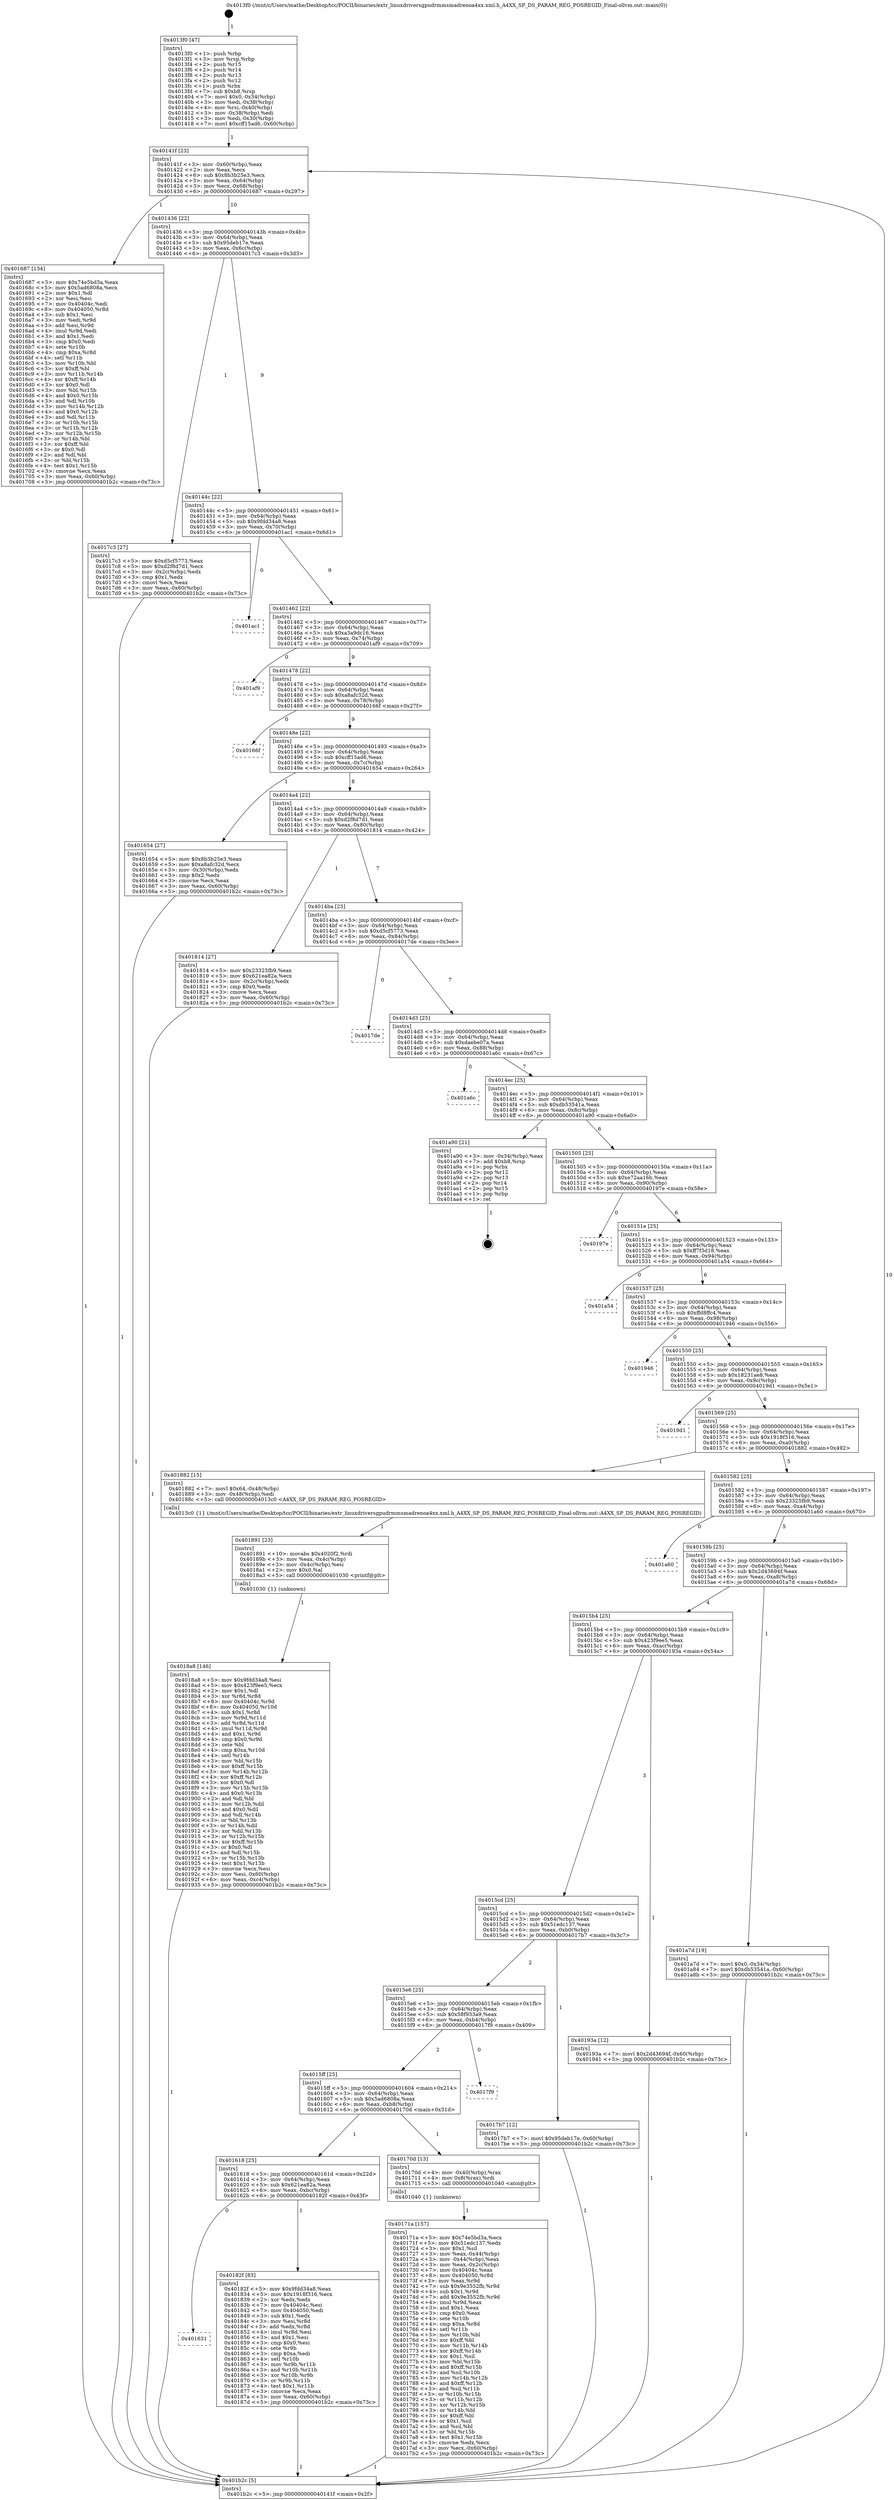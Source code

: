 digraph "0x4013f0" {
  label = "0x4013f0 (/mnt/c/Users/mathe/Desktop/tcc/POCII/binaries/extr_linuxdriversgpudrmmsmadrenoa4xx.xml.h_A4XX_SP_DS_PARAM_REG_POSREGID_Final-ollvm.out::main(0))"
  labelloc = "t"
  node[shape=record]

  Entry [label="",width=0.3,height=0.3,shape=circle,fillcolor=black,style=filled]
  "0x40141f" [label="{
     0x40141f [23]\l
     | [instrs]\l
     &nbsp;&nbsp;0x40141f \<+3\>: mov -0x60(%rbp),%eax\l
     &nbsp;&nbsp;0x401422 \<+2\>: mov %eax,%ecx\l
     &nbsp;&nbsp;0x401424 \<+6\>: sub $0x8b3b25e3,%ecx\l
     &nbsp;&nbsp;0x40142a \<+3\>: mov %eax,-0x64(%rbp)\l
     &nbsp;&nbsp;0x40142d \<+3\>: mov %ecx,-0x68(%rbp)\l
     &nbsp;&nbsp;0x401430 \<+6\>: je 0000000000401687 \<main+0x297\>\l
  }"]
  "0x401687" [label="{
     0x401687 [134]\l
     | [instrs]\l
     &nbsp;&nbsp;0x401687 \<+5\>: mov $0x74e5bd3a,%eax\l
     &nbsp;&nbsp;0x40168c \<+5\>: mov $0x5ad6808a,%ecx\l
     &nbsp;&nbsp;0x401691 \<+2\>: mov $0x1,%dl\l
     &nbsp;&nbsp;0x401693 \<+2\>: xor %esi,%esi\l
     &nbsp;&nbsp;0x401695 \<+7\>: mov 0x40404c,%edi\l
     &nbsp;&nbsp;0x40169c \<+8\>: mov 0x404050,%r8d\l
     &nbsp;&nbsp;0x4016a4 \<+3\>: sub $0x1,%esi\l
     &nbsp;&nbsp;0x4016a7 \<+3\>: mov %edi,%r9d\l
     &nbsp;&nbsp;0x4016aa \<+3\>: add %esi,%r9d\l
     &nbsp;&nbsp;0x4016ad \<+4\>: imul %r9d,%edi\l
     &nbsp;&nbsp;0x4016b1 \<+3\>: and $0x1,%edi\l
     &nbsp;&nbsp;0x4016b4 \<+3\>: cmp $0x0,%edi\l
     &nbsp;&nbsp;0x4016b7 \<+4\>: sete %r10b\l
     &nbsp;&nbsp;0x4016bb \<+4\>: cmp $0xa,%r8d\l
     &nbsp;&nbsp;0x4016bf \<+4\>: setl %r11b\l
     &nbsp;&nbsp;0x4016c3 \<+3\>: mov %r10b,%bl\l
     &nbsp;&nbsp;0x4016c6 \<+3\>: xor $0xff,%bl\l
     &nbsp;&nbsp;0x4016c9 \<+3\>: mov %r11b,%r14b\l
     &nbsp;&nbsp;0x4016cc \<+4\>: xor $0xff,%r14b\l
     &nbsp;&nbsp;0x4016d0 \<+3\>: xor $0x0,%dl\l
     &nbsp;&nbsp;0x4016d3 \<+3\>: mov %bl,%r15b\l
     &nbsp;&nbsp;0x4016d6 \<+4\>: and $0x0,%r15b\l
     &nbsp;&nbsp;0x4016da \<+3\>: and %dl,%r10b\l
     &nbsp;&nbsp;0x4016dd \<+3\>: mov %r14b,%r12b\l
     &nbsp;&nbsp;0x4016e0 \<+4\>: and $0x0,%r12b\l
     &nbsp;&nbsp;0x4016e4 \<+3\>: and %dl,%r11b\l
     &nbsp;&nbsp;0x4016e7 \<+3\>: or %r10b,%r15b\l
     &nbsp;&nbsp;0x4016ea \<+3\>: or %r11b,%r12b\l
     &nbsp;&nbsp;0x4016ed \<+3\>: xor %r12b,%r15b\l
     &nbsp;&nbsp;0x4016f0 \<+3\>: or %r14b,%bl\l
     &nbsp;&nbsp;0x4016f3 \<+3\>: xor $0xff,%bl\l
     &nbsp;&nbsp;0x4016f6 \<+3\>: or $0x0,%dl\l
     &nbsp;&nbsp;0x4016f9 \<+2\>: and %dl,%bl\l
     &nbsp;&nbsp;0x4016fb \<+3\>: or %bl,%r15b\l
     &nbsp;&nbsp;0x4016fe \<+4\>: test $0x1,%r15b\l
     &nbsp;&nbsp;0x401702 \<+3\>: cmovne %ecx,%eax\l
     &nbsp;&nbsp;0x401705 \<+3\>: mov %eax,-0x60(%rbp)\l
     &nbsp;&nbsp;0x401708 \<+5\>: jmp 0000000000401b2c \<main+0x73c\>\l
  }"]
  "0x401436" [label="{
     0x401436 [22]\l
     | [instrs]\l
     &nbsp;&nbsp;0x401436 \<+5\>: jmp 000000000040143b \<main+0x4b\>\l
     &nbsp;&nbsp;0x40143b \<+3\>: mov -0x64(%rbp),%eax\l
     &nbsp;&nbsp;0x40143e \<+5\>: sub $0x95deb17e,%eax\l
     &nbsp;&nbsp;0x401443 \<+3\>: mov %eax,-0x6c(%rbp)\l
     &nbsp;&nbsp;0x401446 \<+6\>: je 00000000004017c3 \<main+0x3d3\>\l
  }"]
  Exit [label="",width=0.3,height=0.3,shape=circle,fillcolor=black,style=filled,peripheries=2]
  "0x4017c3" [label="{
     0x4017c3 [27]\l
     | [instrs]\l
     &nbsp;&nbsp;0x4017c3 \<+5\>: mov $0xd5cf5773,%eax\l
     &nbsp;&nbsp;0x4017c8 \<+5\>: mov $0xd2f8d7d1,%ecx\l
     &nbsp;&nbsp;0x4017cd \<+3\>: mov -0x2c(%rbp),%edx\l
     &nbsp;&nbsp;0x4017d0 \<+3\>: cmp $0x1,%edx\l
     &nbsp;&nbsp;0x4017d3 \<+3\>: cmovl %ecx,%eax\l
     &nbsp;&nbsp;0x4017d6 \<+3\>: mov %eax,-0x60(%rbp)\l
     &nbsp;&nbsp;0x4017d9 \<+5\>: jmp 0000000000401b2c \<main+0x73c\>\l
  }"]
  "0x40144c" [label="{
     0x40144c [22]\l
     | [instrs]\l
     &nbsp;&nbsp;0x40144c \<+5\>: jmp 0000000000401451 \<main+0x61\>\l
     &nbsp;&nbsp;0x401451 \<+3\>: mov -0x64(%rbp),%eax\l
     &nbsp;&nbsp;0x401454 \<+5\>: sub $0x9fdd34a8,%eax\l
     &nbsp;&nbsp;0x401459 \<+3\>: mov %eax,-0x70(%rbp)\l
     &nbsp;&nbsp;0x40145c \<+6\>: je 0000000000401ac1 \<main+0x6d1\>\l
  }"]
  "0x4018a8" [label="{
     0x4018a8 [146]\l
     | [instrs]\l
     &nbsp;&nbsp;0x4018a8 \<+5\>: mov $0x9fdd34a8,%esi\l
     &nbsp;&nbsp;0x4018ad \<+5\>: mov $0x423f9ee5,%ecx\l
     &nbsp;&nbsp;0x4018b2 \<+2\>: mov $0x1,%dl\l
     &nbsp;&nbsp;0x4018b4 \<+3\>: xor %r8d,%r8d\l
     &nbsp;&nbsp;0x4018b7 \<+8\>: mov 0x40404c,%r9d\l
     &nbsp;&nbsp;0x4018bf \<+8\>: mov 0x404050,%r10d\l
     &nbsp;&nbsp;0x4018c7 \<+4\>: sub $0x1,%r8d\l
     &nbsp;&nbsp;0x4018cb \<+3\>: mov %r9d,%r11d\l
     &nbsp;&nbsp;0x4018ce \<+3\>: add %r8d,%r11d\l
     &nbsp;&nbsp;0x4018d1 \<+4\>: imul %r11d,%r9d\l
     &nbsp;&nbsp;0x4018d5 \<+4\>: and $0x1,%r9d\l
     &nbsp;&nbsp;0x4018d9 \<+4\>: cmp $0x0,%r9d\l
     &nbsp;&nbsp;0x4018dd \<+3\>: sete %bl\l
     &nbsp;&nbsp;0x4018e0 \<+4\>: cmp $0xa,%r10d\l
     &nbsp;&nbsp;0x4018e4 \<+4\>: setl %r14b\l
     &nbsp;&nbsp;0x4018e8 \<+3\>: mov %bl,%r15b\l
     &nbsp;&nbsp;0x4018eb \<+4\>: xor $0xff,%r15b\l
     &nbsp;&nbsp;0x4018ef \<+3\>: mov %r14b,%r12b\l
     &nbsp;&nbsp;0x4018f2 \<+4\>: xor $0xff,%r12b\l
     &nbsp;&nbsp;0x4018f6 \<+3\>: xor $0x0,%dl\l
     &nbsp;&nbsp;0x4018f9 \<+3\>: mov %r15b,%r13b\l
     &nbsp;&nbsp;0x4018fc \<+4\>: and $0x0,%r13b\l
     &nbsp;&nbsp;0x401900 \<+2\>: and %dl,%bl\l
     &nbsp;&nbsp;0x401902 \<+3\>: mov %r12b,%dil\l
     &nbsp;&nbsp;0x401905 \<+4\>: and $0x0,%dil\l
     &nbsp;&nbsp;0x401909 \<+3\>: and %dl,%r14b\l
     &nbsp;&nbsp;0x40190c \<+3\>: or %bl,%r13b\l
     &nbsp;&nbsp;0x40190f \<+3\>: or %r14b,%dil\l
     &nbsp;&nbsp;0x401912 \<+3\>: xor %dil,%r13b\l
     &nbsp;&nbsp;0x401915 \<+3\>: or %r12b,%r15b\l
     &nbsp;&nbsp;0x401918 \<+4\>: xor $0xff,%r15b\l
     &nbsp;&nbsp;0x40191c \<+3\>: or $0x0,%dl\l
     &nbsp;&nbsp;0x40191f \<+3\>: and %dl,%r15b\l
     &nbsp;&nbsp;0x401922 \<+3\>: or %r15b,%r13b\l
     &nbsp;&nbsp;0x401925 \<+4\>: test $0x1,%r13b\l
     &nbsp;&nbsp;0x401929 \<+3\>: cmovne %ecx,%esi\l
     &nbsp;&nbsp;0x40192c \<+3\>: mov %esi,-0x60(%rbp)\l
     &nbsp;&nbsp;0x40192f \<+6\>: mov %eax,-0xc4(%rbp)\l
     &nbsp;&nbsp;0x401935 \<+5\>: jmp 0000000000401b2c \<main+0x73c\>\l
  }"]
  "0x401ac1" [label="{
     0x401ac1\l
  }", style=dashed]
  "0x401462" [label="{
     0x401462 [22]\l
     | [instrs]\l
     &nbsp;&nbsp;0x401462 \<+5\>: jmp 0000000000401467 \<main+0x77\>\l
     &nbsp;&nbsp;0x401467 \<+3\>: mov -0x64(%rbp),%eax\l
     &nbsp;&nbsp;0x40146a \<+5\>: sub $0xa3a9dc16,%eax\l
     &nbsp;&nbsp;0x40146f \<+3\>: mov %eax,-0x74(%rbp)\l
     &nbsp;&nbsp;0x401472 \<+6\>: je 0000000000401af9 \<main+0x709\>\l
  }"]
  "0x401891" [label="{
     0x401891 [23]\l
     | [instrs]\l
     &nbsp;&nbsp;0x401891 \<+10\>: movabs $0x4020f2,%rdi\l
     &nbsp;&nbsp;0x40189b \<+3\>: mov %eax,-0x4c(%rbp)\l
     &nbsp;&nbsp;0x40189e \<+3\>: mov -0x4c(%rbp),%esi\l
     &nbsp;&nbsp;0x4018a1 \<+2\>: mov $0x0,%al\l
     &nbsp;&nbsp;0x4018a3 \<+5\>: call 0000000000401030 \<printf@plt\>\l
     | [calls]\l
     &nbsp;&nbsp;0x401030 \{1\} (unknown)\l
  }"]
  "0x401af9" [label="{
     0x401af9\l
  }", style=dashed]
  "0x401478" [label="{
     0x401478 [22]\l
     | [instrs]\l
     &nbsp;&nbsp;0x401478 \<+5\>: jmp 000000000040147d \<main+0x8d\>\l
     &nbsp;&nbsp;0x40147d \<+3\>: mov -0x64(%rbp),%eax\l
     &nbsp;&nbsp;0x401480 \<+5\>: sub $0xa8afc32d,%eax\l
     &nbsp;&nbsp;0x401485 \<+3\>: mov %eax,-0x78(%rbp)\l
     &nbsp;&nbsp;0x401488 \<+6\>: je 000000000040166f \<main+0x27f\>\l
  }"]
  "0x401631" [label="{
     0x401631\l
  }", style=dashed]
  "0x40166f" [label="{
     0x40166f\l
  }", style=dashed]
  "0x40148e" [label="{
     0x40148e [22]\l
     | [instrs]\l
     &nbsp;&nbsp;0x40148e \<+5\>: jmp 0000000000401493 \<main+0xa3\>\l
     &nbsp;&nbsp;0x401493 \<+3\>: mov -0x64(%rbp),%eax\l
     &nbsp;&nbsp;0x401496 \<+5\>: sub $0xcff15ad6,%eax\l
     &nbsp;&nbsp;0x40149b \<+3\>: mov %eax,-0x7c(%rbp)\l
     &nbsp;&nbsp;0x40149e \<+6\>: je 0000000000401654 \<main+0x264\>\l
  }"]
  "0x40182f" [label="{
     0x40182f [83]\l
     | [instrs]\l
     &nbsp;&nbsp;0x40182f \<+5\>: mov $0x9fdd34a8,%eax\l
     &nbsp;&nbsp;0x401834 \<+5\>: mov $0x1918f316,%ecx\l
     &nbsp;&nbsp;0x401839 \<+2\>: xor %edx,%edx\l
     &nbsp;&nbsp;0x40183b \<+7\>: mov 0x40404c,%esi\l
     &nbsp;&nbsp;0x401842 \<+7\>: mov 0x404050,%edi\l
     &nbsp;&nbsp;0x401849 \<+3\>: sub $0x1,%edx\l
     &nbsp;&nbsp;0x40184c \<+3\>: mov %esi,%r8d\l
     &nbsp;&nbsp;0x40184f \<+3\>: add %edx,%r8d\l
     &nbsp;&nbsp;0x401852 \<+4\>: imul %r8d,%esi\l
     &nbsp;&nbsp;0x401856 \<+3\>: and $0x1,%esi\l
     &nbsp;&nbsp;0x401859 \<+3\>: cmp $0x0,%esi\l
     &nbsp;&nbsp;0x40185c \<+4\>: sete %r9b\l
     &nbsp;&nbsp;0x401860 \<+3\>: cmp $0xa,%edi\l
     &nbsp;&nbsp;0x401863 \<+4\>: setl %r10b\l
     &nbsp;&nbsp;0x401867 \<+3\>: mov %r9b,%r11b\l
     &nbsp;&nbsp;0x40186a \<+3\>: and %r10b,%r11b\l
     &nbsp;&nbsp;0x40186d \<+3\>: xor %r10b,%r9b\l
     &nbsp;&nbsp;0x401870 \<+3\>: or %r9b,%r11b\l
     &nbsp;&nbsp;0x401873 \<+4\>: test $0x1,%r11b\l
     &nbsp;&nbsp;0x401877 \<+3\>: cmovne %ecx,%eax\l
     &nbsp;&nbsp;0x40187a \<+3\>: mov %eax,-0x60(%rbp)\l
     &nbsp;&nbsp;0x40187d \<+5\>: jmp 0000000000401b2c \<main+0x73c\>\l
  }"]
  "0x401654" [label="{
     0x401654 [27]\l
     | [instrs]\l
     &nbsp;&nbsp;0x401654 \<+5\>: mov $0x8b3b25e3,%eax\l
     &nbsp;&nbsp;0x401659 \<+5\>: mov $0xa8afc32d,%ecx\l
     &nbsp;&nbsp;0x40165e \<+3\>: mov -0x30(%rbp),%edx\l
     &nbsp;&nbsp;0x401661 \<+3\>: cmp $0x2,%edx\l
     &nbsp;&nbsp;0x401664 \<+3\>: cmovne %ecx,%eax\l
     &nbsp;&nbsp;0x401667 \<+3\>: mov %eax,-0x60(%rbp)\l
     &nbsp;&nbsp;0x40166a \<+5\>: jmp 0000000000401b2c \<main+0x73c\>\l
  }"]
  "0x4014a4" [label="{
     0x4014a4 [22]\l
     | [instrs]\l
     &nbsp;&nbsp;0x4014a4 \<+5\>: jmp 00000000004014a9 \<main+0xb9\>\l
     &nbsp;&nbsp;0x4014a9 \<+3\>: mov -0x64(%rbp),%eax\l
     &nbsp;&nbsp;0x4014ac \<+5\>: sub $0xd2f8d7d1,%eax\l
     &nbsp;&nbsp;0x4014b1 \<+3\>: mov %eax,-0x80(%rbp)\l
     &nbsp;&nbsp;0x4014b4 \<+6\>: je 0000000000401814 \<main+0x424\>\l
  }"]
  "0x401b2c" [label="{
     0x401b2c [5]\l
     | [instrs]\l
     &nbsp;&nbsp;0x401b2c \<+5\>: jmp 000000000040141f \<main+0x2f\>\l
  }"]
  "0x4013f0" [label="{
     0x4013f0 [47]\l
     | [instrs]\l
     &nbsp;&nbsp;0x4013f0 \<+1\>: push %rbp\l
     &nbsp;&nbsp;0x4013f1 \<+3\>: mov %rsp,%rbp\l
     &nbsp;&nbsp;0x4013f4 \<+2\>: push %r15\l
     &nbsp;&nbsp;0x4013f6 \<+2\>: push %r14\l
     &nbsp;&nbsp;0x4013f8 \<+2\>: push %r13\l
     &nbsp;&nbsp;0x4013fa \<+2\>: push %r12\l
     &nbsp;&nbsp;0x4013fc \<+1\>: push %rbx\l
     &nbsp;&nbsp;0x4013fd \<+7\>: sub $0xb8,%rsp\l
     &nbsp;&nbsp;0x401404 \<+7\>: movl $0x0,-0x34(%rbp)\l
     &nbsp;&nbsp;0x40140b \<+3\>: mov %edi,-0x38(%rbp)\l
     &nbsp;&nbsp;0x40140e \<+4\>: mov %rsi,-0x40(%rbp)\l
     &nbsp;&nbsp;0x401412 \<+3\>: mov -0x38(%rbp),%edi\l
     &nbsp;&nbsp;0x401415 \<+3\>: mov %edi,-0x30(%rbp)\l
     &nbsp;&nbsp;0x401418 \<+7\>: movl $0xcff15ad6,-0x60(%rbp)\l
  }"]
  "0x40171a" [label="{
     0x40171a [157]\l
     | [instrs]\l
     &nbsp;&nbsp;0x40171a \<+5\>: mov $0x74e5bd3a,%ecx\l
     &nbsp;&nbsp;0x40171f \<+5\>: mov $0x51edc137,%edx\l
     &nbsp;&nbsp;0x401724 \<+3\>: mov $0x1,%sil\l
     &nbsp;&nbsp;0x401727 \<+3\>: mov %eax,-0x44(%rbp)\l
     &nbsp;&nbsp;0x40172a \<+3\>: mov -0x44(%rbp),%eax\l
     &nbsp;&nbsp;0x40172d \<+3\>: mov %eax,-0x2c(%rbp)\l
     &nbsp;&nbsp;0x401730 \<+7\>: mov 0x40404c,%eax\l
     &nbsp;&nbsp;0x401737 \<+8\>: mov 0x404050,%r8d\l
     &nbsp;&nbsp;0x40173f \<+3\>: mov %eax,%r9d\l
     &nbsp;&nbsp;0x401742 \<+7\>: sub $0x9e3552fb,%r9d\l
     &nbsp;&nbsp;0x401749 \<+4\>: sub $0x1,%r9d\l
     &nbsp;&nbsp;0x40174d \<+7\>: add $0x9e3552fb,%r9d\l
     &nbsp;&nbsp;0x401754 \<+4\>: imul %r9d,%eax\l
     &nbsp;&nbsp;0x401758 \<+3\>: and $0x1,%eax\l
     &nbsp;&nbsp;0x40175b \<+3\>: cmp $0x0,%eax\l
     &nbsp;&nbsp;0x40175e \<+4\>: sete %r10b\l
     &nbsp;&nbsp;0x401762 \<+4\>: cmp $0xa,%r8d\l
     &nbsp;&nbsp;0x401766 \<+4\>: setl %r11b\l
     &nbsp;&nbsp;0x40176a \<+3\>: mov %r10b,%bl\l
     &nbsp;&nbsp;0x40176d \<+3\>: xor $0xff,%bl\l
     &nbsp;&nbsp;0x401770 \<+3\>: mov %r11b,%r14b\l
     &nbsp;&nbsp;0x401773 \<+4\>: xor $0xff,%r14b\l
     &nbsp;&nbsp;0x401777 \<+4\>: xor $0x1,%sil\l
     &nbsp;&nbsp;0x40177b \<+3\>: mov %bl,%r15b\l
     &nbsp;&nbsp;0x40177e \<+4\>: and $0xff,%r15b\l
     &nbsp;&nbsp;0x401782 \<+3\>: and %sil,%r10b\l
     &nbsp;&nbsp;0x401785 \<+3\>: mov %r14b,%r12b\l
     &nbsp;&nbsp;0x401788 \<+4\>: and $0xff,%r12b\l
     &nbsp;&nbsp;0x40178c \<+3\>: and %sil,%r11b\l
     &nbsp;&nbsp;0x40178f \<+3\>: or %r10b,%r15b\l
     &nbsp;&nbsp;0x401792 \<+3\>: or %r11b,%r12b\l
     &nbsp;&nbsp;0x401795 \<+3\>: xor %r12b,%r15b\l
     &nbsp;&nbsp;0x401798 \<+3\>: or %r14b,%bl\l
     &nbsp;&nbsp;0x40179b \<+3\>: xor $0xff,%bl\l
     &nbsp;&nbsp;0x40179e \<+4\>: or $0x1,%sil\l
     &nbsp;&nbsp;0x4017a2 \<+3\>: and %sil,%bl\l
     &nbsp;&nbsp;0x4017a5 \<+3\>: or %bl,%r15b\l
     &nbsp;&nbsp;0x4017a8 \<+4\>: test $0x1,%r15b\l
     &nbsp;&nbsp;0x4017ac \<+3\>: cmovne %edx,%ecx\l
     &nbsp;&nbsp;0x4017af \<+3\>: mov %ecx,-0x60(%rbp)\l
     &nbsp;&nbsp;0x4017b2 \<+5\>: jmp 0000000000401b2c \<main+0x73c\>\l
  }"]
  "0x401814" [label="{
     0x401814 [27]\l
     | [instrs]\l
     &nbsp;&nbsp;0x401814 \<+5\>: mov $0x23325fb9,%eax\l
     &nbsp;&nbsp;0x401819 \<+5\>: mov $0x621ea82a,%ecx\l
     &nbsp;&nbsp;0x40181e \<+3\>: mov -0x2c(%rbp),%edx\l
     &nbsp;&nbsp;0x401821 \<+3\>: cmp $0x0,%edx\l
     &nbsp;&nbsp;0x401824 \<+3\>: cmove %ecx,%eax\l
     &nbsp;&nbsp;0x401827 \<+3\>: mov %eax,-0x60(%rbp)\l
     &nbsp;&nbsp;0x40182a \<+5\>: jmp 0000000000401b2c \<main+0x73c\>\l
  }"]
  "0x4014ba" [label="{
     0x4014ba [25]\l
     | [instrs]\l
     &nbsp;&nbsp;0x4014ba \<+5\>: jmp 00000000004014bf \<main+0xcf\>\l
     &nbsp;&nbsp;0x4014bf \<+3\>: mov -0x64(%rbp),%eax\l
     &nbsp;&nbsp;0x4014c2 \<+5\>: sub $0xd5cf5773,%eax\l
     &nbsp;&nbsp;0x4014c7 \<+6\>: mov %eax,-0x84(%rbp)\l
     &nbsp;&nbsp;0x4014cd \<+6\>: je 00000000004017de \<main+0x3ee\>\l
  }"]
  "0x401618" [label="{
     0x401618 [25]\l
     | [instrs]\l
     &nbsp;&nbsp;0x401618 \<+5\>: jmp 000000000040161d \<main+0x22d\>\l
     &nbsp;&nbsp;0x40161d \<+3\>: mov -0x64(%rbp),%eax\l
     &nbsp;&nbsp;0x401620 \<+5\>: sub $0x621ea82a,%eax\l
     &nbsp;&nbsp;0x401625 \<+6\>: mov %eax,-0xbc(%rbp)\l
     &nbsp;&nbsp;0x40162b \<+6\>: je 000000000040182f \<main+0x43f\>\l
  }"]
  "0x4017de" [label="{
     0x4017de\l
  }", style=dashed]
  "0x4014d3" [label="{
     0x4014d3 [25]\l
     | [instrs]\l
     &nbsp;&nbsp;0x4014d3 \<+5\>: jmp 00000000004014d8 \<main+0xe8\>\l
     &nbsp;&nbsp;0x4014d8 \<+3\>: mov -0x64(%rbp),%eax\l
     &nbsp;&nbsp;0x4014db \<+5\>: sub $0xdaebe07a,%eax\l
     &nbsp;&nbsp;0x4014e0 \<+6\>: mov %eax,-0x88(%rbp)\l
     &nbsp;&nbsp;0x4014e6 \<+6\>: je 0000000000401a6c \<main+0x67c\>\l
  }"]
  "0x40170d" [label="{
     0x40170d [13]\l
     | [instrs]\l
     &nbsp;&nbsp;0x40170d \<+4\>: mov -0x40(%rbp),%rax\l
     &nbsp;&nbsp;0x401711 \<+4\>: mov 0x8(%rax),%rdi\l
     &nbsp;&nbsp;0x401715 \<+5\>: call 0000000000401040 \<atoi@plt\>\l
     | [calls]\l
     &nbsp;&nbsp;0x401040 \{1\} (unknown)\l
  }"]
  "0x401a6c" [label="{
     0x401a6c\l
  }", style=dashed]
  "0x4014ec" [label="{
     0x4014ec [25]\l
     | [instrs]\l
     &nbsp;&nbsp;0x4014ec \<+5\>: jmp 00000000004014f1 \<main+0x101\>\l
     &nbsp;&nbsp;0x4014f1 \<+3\>: mov -0x64(%rbp),%eax\l
     &nbsp;&nbsp;0x4014f4 \<+5\>: sub $0xdb53541a,%eax\l
     &nbsp;&nbsp;0x4014f9 \<+6\>: mov %eax,-0x8c(%rbp)\l
     &nbsp;&nbsp;0x4014ff \<+6\>: je 0000000000401a90 \<main+0x6a0\>\l
  }"]
  "0x4015ff" [label="{
     0x4015ff [25]\l
     | [instrs]\l
     &nbsp;&nbsp;0x4015ff \<+5\>: jmp 0000000000401604 \<main+0x214\>\l
     &nbsp;&nbsp;0x401604 \<+3\>: mov -0x64(%rbp),%eax\l
     &nbsp;&nbsp;0x401607 \<+5\>: sub $0x5ad6808a,%eax\l
     &nbsp;&nbsp;0x40160c \<+6\>: mov %eax,-0xb8(%rbp)\l
     &nbsp;&nbsp;0x401612 \<+6\>: je 000000000040170d \<main+0x31d\>\l
  }"]
  "0x401a90" [label="{
     0x401a90 [21]\l
     | [instrs]\l
     &nbsp;&nbsp;0x401a90 \<+3\>: mov -0x34(%rbp),%eax\l
     &nbsp;&nbsp;0x401a93 \<+7\>: add $0xb8,%rsp\l
     &nbsp;&nbsp;0x401a9a \<+1\>: pop %rbx\l
     &nbsp;&nbsp;0x401a9b \<+2\>: pop %r12\l
     &nbsp;&nbsp;0x401a9d \<+2\>: pop %r13\l
     &nbsp;&nbsp;0x401a9f \<+2\>: pop %r14\l
     &nbsp;&nbsp;0x401aa1 \<+2\>: pop %r15\l
     &nbsp;&nbsp;0x401aa3 \<+1\>: pop %rbp\l
     &nbsp;&nbsp;0x401aa4 \<+1\>: ret\l
  }"]
  "0x401505" [label="{
     0x401505 [25]\l
     | [instrs]\l
     &nbsp;&nbsp;0x401505 \<+5\>: jmp 000000000040150a \<main+0x11a\>\l
     &nbsp;&nbsp;0x40150a \<+3\>: mov -0x64(%rbp),%eax\l
     &nbsp;&nbsp;0x40150d \<+5\>: sub $0xe72aa16b,%eax\l
     &nbsp;&nbsp;0x401512 \<+6\>: mov %eax,-0x90(%rbp)\l
     &nbsp;&nbsp;0x401518 \<+6\>: je 000000000040197e \<main+0x58e\>\l
  }"]
  "0x4017f9" [label="{
     0x4017f9\l
  }", style=dashed]
  "0x40197e" [label="{
     0x40197e\l
  }", style=dashed]
  "0x40151e" [label="{
     0x40151e [25]\l
     | [instrs]\l
     &nbsp;&nbsp;0x40151e \<+5\>: jmp 0000000000401523 \<main+0x133\>\l
     &nbsp;&nbsp;0x401523 \<+3\>: mov -0x64(%rbp),%eax\l
     &nbsp;&nbsp;0x401526 \<+5\>: sub $0xff7f3d18,%eax\l
     &nbsp;&nbsp;0x40152b \<+6\>: mov %eax,-0x94(%rbp)\l
     &nbsp;&nbsp;0x401531 \<+6\>: je 0000000000401a54 \<main+0x664\>\l
  }"]
  "0x4015e6" [label="{
     0x4015e6 [25]\l
     | [instrs]\l
     &nbsp;&nbsp;0x4015e6 \<+5\>: jmp 00000000004015eb \<main+0x1fb\>\l
     &nbsp;&nbsp;0x4015eb \<+3\>: mov -0x64(%rbp),%eax\l
     &nbsp;&nbsp;0x4015ee \<+5\>: sub $0x58f933a9,%eax\l
     &nbsp;&nbsp;0x4015f3 \<+6\>: mov %eax,-0xb4(%rbp)\l
     &nbsp;&nbsp;0x4015f9 \<+6\>: je 00000000004017f9 \<main+0x409\>\l
  }"]
  "0x401a54" [label="{
     0x401a54\l
  }", style=dashed]
  "0x401537" [label="{
     0x401537 [25]\l
     | [instrs]\l
     &nbsp;&nbsp;0x401537 \<+5\>: jmp 000000000040153c \<main+0x14c\>\l
     &nbsp;&nbsp;0x40153c \<+3\>: mov -0x64(%rbp),%eax\l
     &nbsp;&nbsp;0x40153f \<+5\>: sub $0xffd8ffc4,%eax\l
     &nbsp;&nbsp;0x401544 \<+6\>: mov %eax,-0x98(%rbp)\l
     &nbsp;&nbsp;0x40154a \<+6\>: je 0000000000401946 \<main+0x556\>\l
  }"]
  "0x4017b7" [label="{
     0x4017b7 [12]\l
     | [instrs]\l
     &nbsp;&nbsp;0x4017b7 \<+7\>: movl $0x95deb17e,-0x60(%rbp)\l
     &nbsp;&nbsp;0x4017be \<+5\>: jmp 0000000000401b2c \<main+0x73c\>\l
  }"]
  "0x401946" [label="{
     0x401946\l
  }", style=dashed]
  "0x401550" [label="{
     0x401550 [25]\l
     | [instrs]\l
     &nbsp;&nbsp;0x401550 \<+5\>: jmp 0000000000401555 \<main+0x165\>\l
     &nbsp;&nbsp;0x401555 \<+3\>: mov -0x64(%rbp),%eax\l
     &nbsp;&nbsp;0x401558 \<+5\>: sub $0x18231ae8,%eax\l
     &nbsp;&nbsp;0x40155d \<+6\>: mov %eax,-0x9c(%rbp)\l
     &nbsp;&nbsp;0x401563 \<+6\>: je 00000000004019d1 \<main+0x5e1\>\l
  }"]
  "0x4015cd" [label="{
     0x4015cd [25]\l
     | [instrs]\l
     &nbsp;&nbsp;0x4015cd \<+5\>: jmp 00000000004015d2 \<main+0x1e2\>\l
     &nbsp;&nbsp;0x4015d2 \<+3\>: mov -0x64(%rbp),%eax\l
     &nbsp;&nbsp;0x4015d5 \<+5\>: sub $0x51edc137,%eax\l
     &nbsp;&nbsp;0x4015da \<+6\>: mov %eax,-0xb0(%rbp)\l
     &nbsp;&nbsp;0x4015e0 \<+6\>: je 00000000004017b7 \<main+0x3c7\>\l
  }"]
  "0x4019d1" [label="{
     0x4019d1\l
  }", style=dashed]
  "0x401569" [label="{
     0x401569 [25]\l
     | [instrs]\l
     &nbsp;&nbsp;0x401569 \<+5\>: jmp 000000000040156e \<main+0x17e\>\l
     &nbsp;&nbsp;0x40156e \<+3\>: mov -0x64(%rbp),%eax\l
     &nbsp;&nbsp;0x401571 \<+5\>: sub $0x1918f316,%eax\l
     &nbsp;&nbsp;0x401576 \<+6\>: mov %eax,-0xa0(%rbp)\l
     &nbsp;&nbsp;0x40157c \<+6\>: je 0000000000401882 \<main+0x492\>\l
  }"]
  "0x40193a" [label="{
     0x40193a [12]\l
     | [instrs]\l
     &nbsp;&nbsp;0x40193a \<+7\>: movl $0x2d43694f,-0x60(%rbp)\l
     &nbsp;&nbsp;0x401941 \<+5\>: jmp 0000000000401b2c \<main+0x73c\>\l
  }"]
  "0x401882" [label="{
     0x401882 [15]\l
     | [instrs]\l
     &nbsp;&nbsp;0x401882 \<+7\>: movl $0x64,-0x48(%rbp)\l
     &nbsp;&nbsp;0x401889 \<+3\>: mov -0x48(%rbp),%edi\l
     &nbsp;&nbsp;0x40188c \<+5\>: call 00000000004013c0 \<A4XX_SP_DS_PARAM_REG_POSREGID\>\l
     | [calls]\l
     &nbsp;&nbsp;0x4013c0 \{1\} (/mnt/c/Users/mathe/Desktop/tcc/POCII/binaries/extr_linuxdriversgpudrmmsmadrenoa4xx.xml.h_A4XX_SP_DS_PARAM_REG_POSREGID_Final-ollvm.out::A4XX_SP_DS_PARAM_REG_POSREGID)\l
  }"]
  "0x401582" [label="{
     0x401582 [25]\l
     | [instrs]\l
     &nbsp;&nbsp;0x401582 \<+5\>: jmp 0000000000401587 \<main+0x197\>\l
     &nbsp;&nbsp;0x401587 \<+3\>: mov -0x64(%rbp),%eax\l
     &nbsp;&nbsp;0x40158a \<+5\>: sub $0x23325fb9,%eax\l
     &nbsp;&nbsp;0x40158f \<+6\>: mov %eax,-0xa4(%rbp)\l
     &nbsp;&nbsp;0x401595 \<+6\>: je 0000000000401a60 \<main+0x670\>\l
  }"]
  "0x4015b4" [label="{
     0x4015b4 [25]\l
     | [instrs]\l
     &nbsp;&nbsp;0x4015b4 \<+5\>: jmp 00000000004015b9 \<main+0x1c9\>\l
     &nbsp;&nbsp;0x4015b9 \<+3\>: mov -0x64(%rbp),%eax\l
     &nbsp;&nbsp;0x4015bc \<+5\>: sub $0x423f9ee5,%eax\l
     &nbsp;&nbsp;0x4015c1 \<+6\>: mov %eax,-0xac(%rbp)\l
     &nbsp;&nbsp;0x4015c7 \<+6\>: je 000000000040193a \<main+0x54a\>\l
  }"]
  "0x401a60" [label="{
     0x401a60\l
  }", style=dashed]
  "0x40159b" [label="{
     0x40159b [25]\l
     | [instrs]\l
     &nbsp;&nbsp;0x40159b \<+5\>: jmp 00000000004015a0 \<main+0x1b0\>\l
     &nbsp;&nbsp;0x4015a0 \<+3\>: mov -0x64(%rbp),%eax\l
     &nbsp;&nbsp;0x4015a3 \<+5\>: sub $0x2d43694f,%eax\l
     &nbsp;&nbsp;0x4015a8 \<+6\>: mov %eax,-0xa8(%rbp)\l
     &nbsp;&nbsp;0x4015ae \<+6\>: je 0000000000401a7d \<main+0x68d\>\l
  }"]
  "0x401a7d" [label="{
     0x401a7d [19]\l
     | [instrs]\l
     &nbsp;&nbsp;0x401a7d \<+7\>: movl $0x0,-0x34(%rbp)\l
     &nbsp;&nbsp;0x401a84 \<+7\>: movl $0xdb53541a,-0x60(%rbp)\l
     &nbsp;&nbsp;0x401a8b \<+5\>: jmp 0000000000401b2c \<main+0x73c\>\l
  }"]
  Entry -> "0x4013f0" [label=" 1"]
  "0x40141f" -> "0x401687" [label=" 1"]
  "0x40141f" -> "0x401436" [label=" 10"]
  "0x401a90" -> Exit [label=" 1"]
  "0x401436" -> "0x4017c3" [label=" 1"]
  "0x401436" -> "0x40144c" [label=" 9"]
  "0x401a7d" -> "0x401b2c" [label=" 1"]
  "0x40144c" -> "0x401ac1" [label=" 0"]
  "0x40144c" -> "0x401462" [label=" 9"]
  "0x40193a" -> "0x401b2c" [label=" 1"]
  "0x401462" -> "0x401af9" [label=" 0"]
  "0x401462" -> "0x401478" [label=" 9"]
  "0x4018a8" -> "0x401b2c" [label=" 1"]
  "0x401478" -> "0x40166f" [label=" 0"]
  "0x401478" -> "0x40148e" [label=" 9"]
  "0x401891" -> "0x4018a8" [label=" 1"]
  "0x40148e" -> "0x401654" [label=" 1"]
  "0x40148e" -> "0x4014a4" [label=" 8"]
  "0x401654" -> "0x401b2c" [label=" 1"]
  "0x4013f0" -> "0x40141f" [label=" 1"]
  "0x401b2c" -> "0x40141f" [label=" 10"]
  "0x401687" -> "0x401b2c" [label=" 1"]
  "0x401882" -> "0x401891" [label=" 1"]
  "0x4014a4" -> "0x401814" [label=" 1"]
  "0x4014a4" -> "0x4014ba" [label=" 7"]
  "0x401618" -> "0x401631" [label=" 0"]
  "0x4014ba" -> "0x4017de" [label=" 0"]
  "0x4014ba" -> "0x4014d3" [label=" 7"]
  "0x401618" -> "0x40182f" [label=" 1"]
  "0x4014d3" -> "0x401a6c" [label=" 0"]
  "0x4014d3" -> "0x4014ec" [label=" 7"]
  "0x40182f" -> "0x401b2c" [label=" 1"]
  "0x4014ec" -> "0x401a90" [label=" 1"]
  "0x4014ec" -> "0x401505" [label=" 6"]
  "0x4017c3" -> "0x401b2c" [label=" 1"]
  "0x401505" -> "0x40197e" [label=" 0"]
  "0x401505" -> "0x40151e" [label=" 6"]
  "0x4017b7" -> "0x401b2c" [label=" 1"]
  "0x40151e" -> "0x401a54" [label=" 0"]
  "0x40151e" -> "0x401537" [label=" 6"]
  "0x40170d" -> "0x40171a" [label=" 1"]
  "0x401537" -> "0x401946" [label=" 0"]
  "0x401537" -> "0x401550" [label=" 6"]
  "0x4015ff" -> "0x401618" [label=" 1"]
  "0x401550" -> "0x4019d1" [label=" 0"]
  "0x401550" -> "0x401569" [label=" 6"]
  "0x401814" -> "0x401b2c" [label=" 1"]
  "0x401569" -> "0x401882" [label=" 1"]
  "0x401569" -> "0x401582" [label=" 5"]
  "0x4015e6" -> "0x4015ff" [label=" 2"]
  "0x401582" -> "0x401a60" [label=" 0"]
  "0x401582" -> "0x40159b" [label=" 5"]
  "0x40171a" -> "0x401b2c" [label=" 1"]
  "0x40159b" -> "0x401a7d" [label=" 1"]
  "0x40159b" -> "0x4015b4" [label=" 4"]
  "0x4015e6" -> "0x4017f9" [label=" 0"]
  "0x4015b4" -> "0x40193a" [label=" 1"]
  "0x4015b4" -> "0x4015cd" [label=" 3"]
  "0x4015ff" -> "0x40170d" [label=" 1"]
  "0x4015cd" -> "0x4017b7" [label=" 1"]
  "0x4015cd" -> "0x4015e6" [label=" 2"]
}
